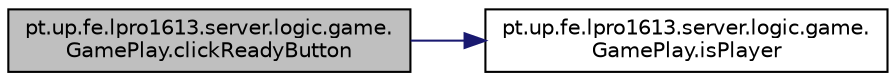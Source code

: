 digraph "pt.up.fe.lpro1613.server.logic.game.GamePlay.clickReadyButton"
{
  edge [fontname="Helvetica",fontsize="10",labelfontname="Helvetica",labelfontsize="10"];
  node [fontname="Helvetica",fontsize="10",shape=record];
  rankdir="LR";
  Node6 [label="pt.up.fe.lpro1613.server.logic.game.\lGamePlay.clickReadyButton",height=0.2,width=0.4,color="black", fillcolor="grey75", style="filled", fontcolor="black"];
  Node6 -> Node7 [color="midnightblue",fontsize="10",style="solid"];
  Node7 [label="pt.up.fe.lpro1613.server.logic.game.\lGamePlay.isPlayer",height=0.2,width=0.4,color="black", fillcolor="white", style="filled",URL="$classpt_1_1up_1_1fe_1_1lpro1613_1_1server_1_1logic_1_1game_1_1_game_play.html#a64af21d57da05af1d37d17ea71109aa7"];
}
